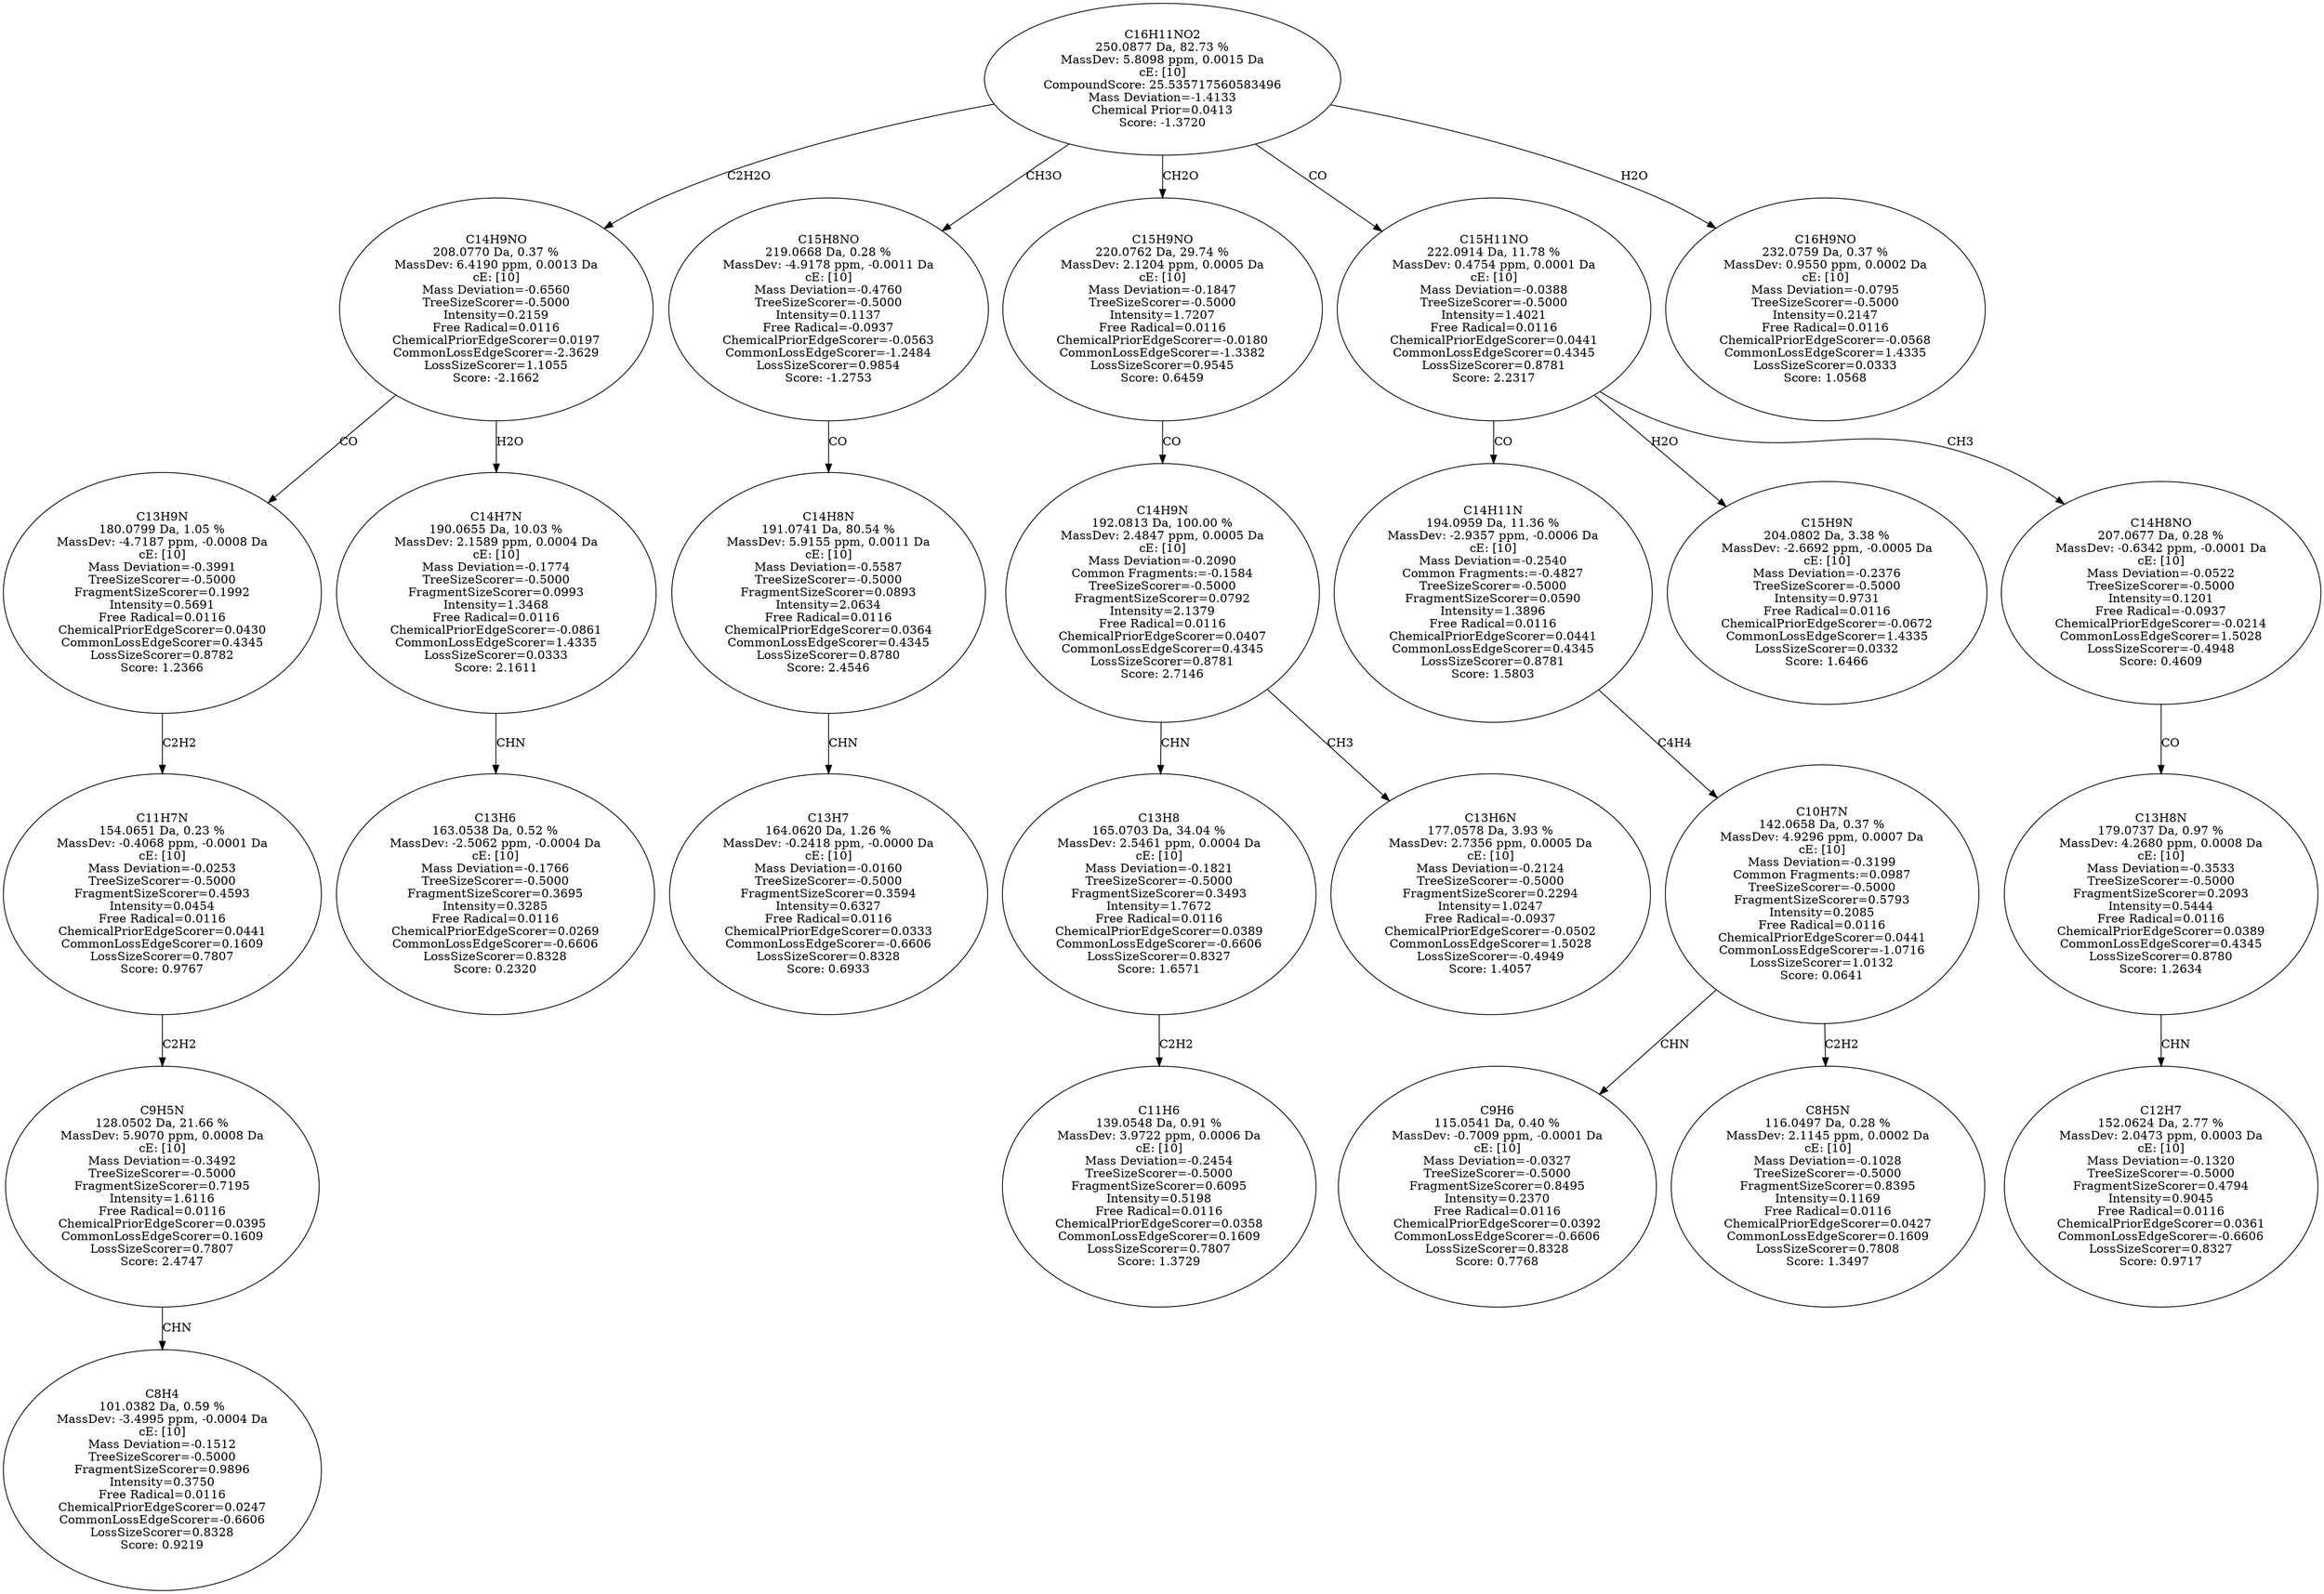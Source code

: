 strict digraph {
v1 [label="C8H4\n101.0382 Da, 0.59 %\nMassDev: -3.4995 ppm, -0.0004 Da\ncE: [10]\nMass Deviation=-0.1512\nTreeSizeScorer=-0.5000\nFragmentSizeScorer=0.9896\nIntensity=0.3750\nFree Radical=0.0116\nChemicalPriorEdgeScorer=0.0247\nCommonLossEdgeScorer=-0.6606\nLossSizeScorer=0.8328\nScore: 0.9219"];
v2 [label="C9H5N\n128.0502 Da, 21.66 %\nMassDev: 5.9070 ppm, 0.0008 Da\ncE: [10]\nMass Deviation=-0.3492\nTreeSizeScorer=-0.5000\nFragmentSizeScorer=0.7195\nIntensity=1.6116\nFree Radical=0.0116\nChemicalPriorEdgeScorer=0.0395\nCommonLossEdgeScorer=0.1609\nLossSizeScorer=0.7807\nScore: 2.4747"];
v3 [label="C11H7N\n154.0651 Da, 0.23 %\nMassDev: -0.4068 ppm, -0.0001 Da\ncE: [10]\nMass Deviation=-0.0253\nTreeSizeScorer=-0.5000\nFragmentSizeScorer=0.4593\nIntensity=0.0454\nFree Radical=0.0116\nChemicalPriorEdgeScorer=0.0441\nCommonLossEdgeScorer=0.1609\nLossSizeScorer=0.7807\nScore: 0.9767"];
v4 [label="C13H9N\n180.0799 Da, 1.05 %\nMassDev: -4.7187 ppm, -0.0008 Da\ncE: [10]\nMass Deviation=-0.3991\nTreeSizeScorer=-0.5000\nFragmentSizeScorer=0.1992\nIntensity=0.5691\nFree Radical=0.0116\nChemicalPriorEdgeScorer=0.0430\nCommonLossEdgeScorer=0.4345\nLossSizeScorer=0.8782\nScore: 1.2366"];
v5 [label="C13H6\n163.0538 Da, 0.52 %\nMassDev: -2.5062 ppm, -0.0004 Da\ncE: [10]\nMass Deviation=-0.1766\nTreeSizeScorer=-0.5000\nFragmentSizeScorer=0.3695\nIntensity=0.3285\nFree Radical=0.0116\nChemicalPriorEdgeScorer=0.0269\nCommonLossEdgeScorer=-0.6606\nLossSizeScorer=0.8328\nScore: 0.2320"];
v6 [label="C14H7N\n190.0655 Da, 10.03 %\nMassDev: 2.1589 ppm, 0.0004 Da\ncE: [10]\nMass Deviation=-0.1774\nTreeSizeScorer=-0.5000\nFragmentSizeScorer=0.0993\nIntensity=1.3468\nFree Radical=0.0116\nChemicalPriorEdgeScorer=-0.0861\nCommonLossEdgeScorer=1.4335\nLossSizeScorer=0.0333\nScore: 2.1611"];
v7 [label="C14H9NO\n208.0770 Da, 0.37 %\nMassDev: 6.4190 ppm, 0.0013 Da\ncE: [10]\nMass Deviation=-0.6560\nTreeSizeScorer=-0.5000\nIntensity=0.2159\nFree Radical=0.0116\nChemicalPriorEdgeScorer=0.0197\nCommonLossEdgeScorer=-2.3629\nLossSizeScorer=1.1055\nScore: -2.1662"];
v8 [label="C13H7\n164.0620 Da, 1.26 %\nMassDev: -0.2418 ppm, -0.0000 Da\ncE: [10]\nMass Deviation=-0.0160\nTreeSizeScorer=-0.5000\nFragmentSizeScorer=0.3594\nIntensity=0.6327\nFree Radical=0.0116\nChemicalPriorEdgeScorer=0.0333\nCommonLossEdgeScorer=-0.6606\nLossSizeScorer=0.8328\nScore: 0.6933"];
v9 [label="C14H8N\n191.0741 Da, 80.54 %\nMassDev: 5.9155 ppm, 0.0011 Da\ncE: [10]\nMass Deviation=-0.5587\nTreeSizeScorer=-0.5000\nFragmentSizeScorer=0.0893\nIntensity=2.0634\nFree Radical=0.0116\nChemicalPriorEdgeScorer=0.0364\nCommonLossEdgeScorer=0.4345\nLossSizeScorer=0.8780\nScore: 2.4546"];
v10 [label="C15H8NO\n219.0668 Da, 0.28 %\nMassDev: -4.9178 ppm, -0.0011 Da\ncE: [10]\nMass Deviation=-0.4760\nTreeSizeScorer=-0.5000\nIntensity=0.1137\nFree Radical=-0.0937\nChemicalPriorEdgeScorer=-0.0563\nCommonLossEdgeScorer=-1.2484\nLossSizeScorer=0.9854\nScore: -1.2753"];
v11 [label="C11H6\n139.0548 Da, 0.91 %\nMassDev: 3.9722 ppm, 0.0006 Da\ncE: [10]\nMass Deviation=-0.2454\nTreeSizeScorer=-0.5000\nFragmentSizeScorer=0.6095\nIntensity=0.5198\nFree Radical=0.0116\nChemicalPriorEdgeScorer=0.0358\nCommonLossEdgeScorer=0.1609\nLossSizeScorer=0.7807\nScore: 1.3729"];
v12 [label="C13H8\n165.0703 Da, 34.04 %\nMassDev: 2.5461 ppm, 0.0004 Da\ncE: [10]\nMass Deviation=-0.1821\nTreeSizeScorer=-0.5000\nFragmentSizeScorer=0.3493\nIntensity=1.7672\nFree Radical=0.0116\nChemicalPriorEdgeScorer=0.0389\nCommonLossEdgeScorer=-0.6606\nLossSizeScorer=0.8327\nScore: 1.6571"];
v13 [label="C13H6N\n177.0578 Da, 3.93 %\nMassDev: 2.7356 ppm, 0.0005 Da\ncE: [10]\nMass Deviation=-0.2124\nTreeSizeScorer=-0.5000\nFragmentSizeScorer=0.2294\nIntensity=1.0247\nFree Radical=-0.0937\nChemicalPriorEdgeScorer=-0.0502\nCommonLossEdgeScorer=1.5028\nLossSizeScorer=-0.4949\nScore: 1.4057"];
v14 [label="C14H9N\n192.0813 Da, 100.00 %\nMassDev: 2.4847 ppm, 0.0005 Da\ncE: [10]\nMass Deviation=-0.2090\nCommon Fragments:=-0.1584\nTreeSizeScorer=-0.5000\nFragmentSizeScorer=0.0792\nIntensity=2.1379\nFree Radical=0.0116\nChemicalPriorEdgeScorer=0.0407\nCommonLossEdgeScorer=0.4345\nLossSizeScorer=0.8781\nScore: 2.7146"];
v15 [label="C15H9NO\n220.0762 Da, 29.74 %\nMassDev: 2.1204 ppm, 0.0005 Da\ncE: [10]\nMass Deviation=-0.1847\nTreeSizeScorer=-0.5000\nIntensity=1.7207\nFree Radical=0.0116\nChemicalPriorEdgeScorer=-0.0180\nCommonLossEdgeScorer=-1.3382\nLossSizeScorer=0.9545\nScore: 0.6459"];
v16 [label="C9H6\n115.0541 Da, 0.40 %\nMassDev: -0.7009 ppm, -0.0001 Da\ncE: [10]\nMass Deviation=-0.0327\nTreeSizeScorer=-0.5000\nFragmentSizeScorer=0.8495\nIntensity=0.2370\nFree Radical=0.0116\nChemicalPriorEdgeScorer=0.0392\nCommonLossEdgeScorer=-0.6606\nLossSizeScorer=0.8328\nScore: 0.7768"];
v17 [label="C8H5N\n116.0497 Da, 0.28 %\nMassDev: 2.1145 ppm, 0.0002 Da\ncE: [10]\nMass Deviation=-0.1028\nTreeSizeScorer=-0.5000\nFragmentSizeScorer=0.8395\nIntensity=0.1169\nFree Radical=0.0116\nChemicalPriorEdgeScorer=0.0427\nCommonLossEdgeScorer=0.1609\nLossSizeScorer=0.7808\nScore: 1.3497"];
v18 [label="C10H7N\n142.0658 Da, 0.37 %\nMassDev: 4.9296 ppm, 0.0007 Da\ncE: [10]\nMass Deviation=-0.3199\nCommon Fragments:=0.0987\nTreeSizeScorer=-0.5000\nFragmentSizeScorer=0.5793\nIntensity=0.2085\nFree Radical=0.0116\nChemicalPriorEdgeScorer=0.0441\nCommonLossEdgeScorer=-1.0716\nLossSizeScorer=1.0132\nScore: 0.0641"];
v19 [label="C14H11N\n194.0959 Da, 11.36 %\nMassDev: -2.9357 ppm, -0.0006 Da\ncE: [10]\nMass Deviation=-0.2540\nCommon Fragments:=-0.4827\nTreeSizeScorer=-0.5000\nFragmentSizeScorer=0.0590\nIntensity=1.3896\nFree Radical=0.0116\nChemicalPriorEdgeScorer=0.0441\nCommonLossEdgeScorer=0.4345\nLossSizeScorer=0.8781\nScore: 1.5803"];
v20 [label="C15H9N\n204.0802 Da, 3.38 %\nMassDev: -2.6692 ppm, -0.0005 Da\ncE: [10]\nMass Deviation=-0.2376\nTreeSizeScorer=-0.5000\nIntensity=0.9731\nFree Radical=0.0116\nChemicalPriorEdgeScorer=-0.0672\nCommonLossEdgeScorer=1.4335\nLossSizeScorer=0.0332\nScore: 1.6466"];
v21 [label="C12H7\n152.0624 Da, 2.77 %\nMassDev: 2.0473 ppm, 0.0003 Da\ncE: [10]\nMass Deviation=-0.1320\nTreeSizeScorer=-0.5000\nFragmentSizeScorer=0.4794\nIntensity=0.9045\nFree Radical=0.0116\nChemicalPriorEdgeScorer=0.0361\nCommonLossEdgeScorer=-0.6606\nLossSizeScorer=0.8327\nScore: 0.9717"];
v22 [label="C13H8N\n179.0737 Da, 0.97 %\nMassDev: 4.2680 ppm, 0.0008 Da\ncE: [10]\nMass Deviation=-0.3533\nTreeSizeScorer=-0.5000\nFragmentSizeScorer=0.2093\nIntensity=0.5444\nFree Radical=0.0116\nChemicalPriorEdgeScorer=0.0389\nCommonLossEdgeScorer=0.4345\nLossSizeScorer=0.8780\nScore: 1.2634"];
v23 [label="C14H8NO\n207.0677 Da, 0.28 %\nMassDev: -0.6342 ppm, -0.0001 Da\ncE: [10]\nMass Deviation=-0.0522\nTreeSizeScorer=-0.5000\nIntensity=0.1201\nFree Radical=-0.0937\nChemicalPriorEdgeScorer=-0.0214\nCommonLossEdgeScorer=1.5028\nLossSizeScorer=-0.4948\nScore: 0.4609"];
v24 [label="C15H11NO\n222.0914 Da, 11.78 %\nMassDev: 0.4754 ppm, 0.0001 Da\ncE: [10]\nMass Deviation=-0.0388\nTreeSizeScorer=-0.5000\nIntensity=1.4021\nFree Radical=0.0116\nChemicalPriorEdgeScorer=0.0441\nCommonLossEdgeScorer=0.4345\nLossSizeScorer=0.8781\nScore: 2.2317"];
v25 [label="C16H9NO\n232.0759 Da, 0.37 %\nMassDev: 0.9550 ppm, 0.0002 Da\ncE: [10]\nMass Deviation=-0.0795\nTreeSizeScorer=-0.5000\nIntensity=0.2147\nFree Radical=0.0116\nChemicalPriorEdgeScorer=-0.0568\nCommonLossEdgeScorer=1.4335\nLossSizeScorer=0.0333\nScore: 1.0568"];
v26 [label="C16H11NO2\n250.0877 Da, 82.73 %\nMassDev: 5.8098 ppm, 0.0015 Da\ncE: [10]\nCompoundScore: 25.535717560583496\nMass Deviation=-1.4133\nChemical Prior=0.0413\nScore: -1.3720"];
v2 -> v1 [label="CHN"];
v3 -> v2 [label="C2H2"];
v4 -> v3 [label="C2H2"];
v7 -> v4 [label="CO"];
v6 -> v5 [label="CHN"];
v7 -> v6 [label="H2O"];
v26 -> v7 [label="C2H2O"];
v9 -> v8 [label="CHN"];
v10 -> v9 [label="CO"];
v26 -> v10 [label="CH3O"];
v12 -> v11 [label="C2H2"];
v14 -> v12 [label="CHN"];
v14 -> v13 [label="CH3"];
v15 -> v14 [label="CO"];
v26 -> v15 [label="CH2O"];
v18 -> v16 [label="CHN"];
v18 -> v17 [label="C2H2"];
v19 -> v18 [label="C4H4"];
v24 -> v19 [label="CO"];
v24 -> v20 [label="H2O"];
v22 -> v21 [label="CHN"];
v23 -> v22 [label="CO"];
v24 -> v23 [label="CH3"];
v26 -> v24 [label="CO"];
v26 -> v25 [label="H2O"];
}